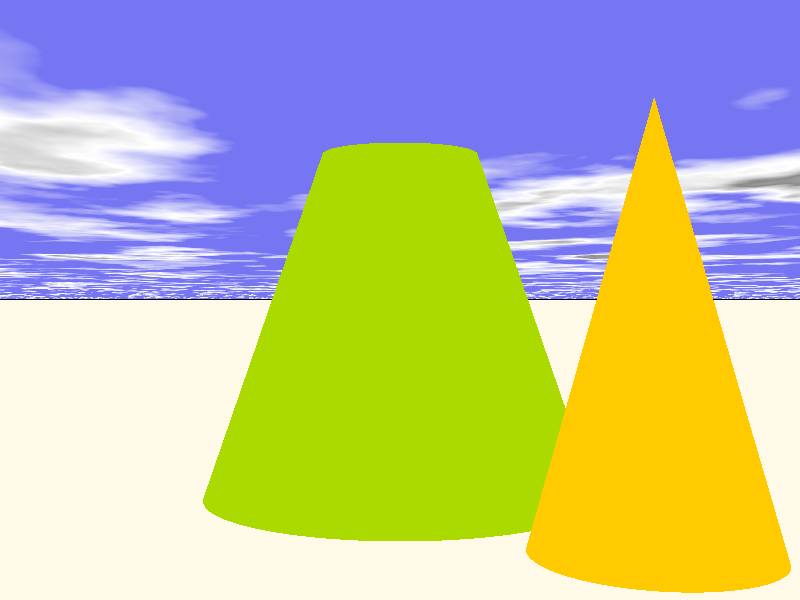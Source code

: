 // PoVRay 3.7 Scene File "Demo_cone01.pov"
// author:  .Friedrich A. Lohmueller, Jan-2014
// homepage: http://www.f-lohmueller.de/
//--------------------------------------------------------------------------
#version 3.7;
global_settings{ assumed_gamma 1.0 }
#default{ finish{ ambient 0.1 diffuse 0.9 }} 
//--------------------------------------------------------------------------
#include "colors.inc"
#include "textures.inc"
#include "glass.inc"
#include "metals.inc"
#include "golds.inc"
#include "stones.inc"
#include "woods.inc"
#include "shapes.inc"
#include "shapes2.inc"
#include "functions.inc"
#include "math.inc"
#include "transforms.inc"
//--------------------------------------------------------------------------
// camera ------------------------------------------------------------------
#declare Camera_0 = camera {/*ultra_wide_angle*/ angle 45      // front view
                            location  <0.0 , 1  ,-5.0>
                            right     x*image_width/image_height
                            look_at   <0.0 , 1 , 0.0>}
#declare Camera_1 = camera {/*ultra_wide_angle*/ angle 90   // diagonal view
                            location  <2.0 , 2.5 ,-3.0>
                            right     x*image_width/image_height
                            look_at   <0.0 , 1.0 , 0.0>}
#declare Camera_2 = camera {/*ultra_wide_angle*/ angle 90 // right side view
                            location  <3.0 , 1.0 , 0.0>
                            right     x*image_width/image_height
                            look_at   <0.0 , 1.0 , 0.0>}
#declare Camera_3 = camera {/*ultra_wide_angle*/ angle 90        // top view
                            location  <0.0 , 3.0 ,-0.001>
                            right     x*image_width/image_height
                            look_at   <0.0 , 1.0 , 0.0>}
camera{Camera_0}
// sun ---------------------------------------------------------------------
light_source{<-1500,1000,-2500> color White}
// sky ---------------------------------------------------------------------
plane{<0,1,0>,1 hollow  
       texture{ pigment{ bozo turbulence 0.92
                         color_map { [0.00 rgb <0.20, 0.20, 1.0>*0.9]
                                     [0.50 rgb <0.20, 0.20, 1.0>*0.9]
                                     [0.70 rgb <1,1,1>]
                                     [0.85 rgb <0.25,0.25,0.25>]
                                     [1.0 rgb <0.5,0.5,0.5>]}
                        scale<1,1,1.5>*2.5  translate< -2,0,0>
                       }
                finish {ambient 1 diffuse 0} }      
       scale 10000}
// fog on the ground -------------------------------------------------
fog { fog_type   2
      distance   150
      color      White *0.7 
      fog_offset 0.1
      fog_alt    3.5
      turbulence 1.8
    }
// ground ------------------------------------------------------------------
plane{ <0,1,0>, 0 
       texture{ pigment{ color rgb <1.00,0.95,0.8>}
                normal { bumps 1.25 scale 0.05  }
                finish { phong 0.1 } 
              } // end of texture
     } // end of plane
//--------------------------------------------------------------------------

//--------------------------------------------------------------------------
//---------------------------- objects in scene ----------------------------
//--------------------------------------------------------------------------

cone{ <0,0,0>, 1, <0,1.75,0>, 0.4 
      texture{
         pigment {color rgb<0.4,0.7,0> }
         finish { phong 1}
       } 
      translate<0,0.0,0>
    }
      
cone{ <0,0,0>, 0.50, <0,1.8,0>, 0.00 
      rotate<0, 0, 0>
      translate<1 , 0,-1.2>
      texture{ 
          pigment{ color rgb<1,0.6,0>} 
         // normal { bumps 0.7 scale 0.05 } 
          finish { phong 1} 
        } 
    }
//--------------------------------------------------------------------------
